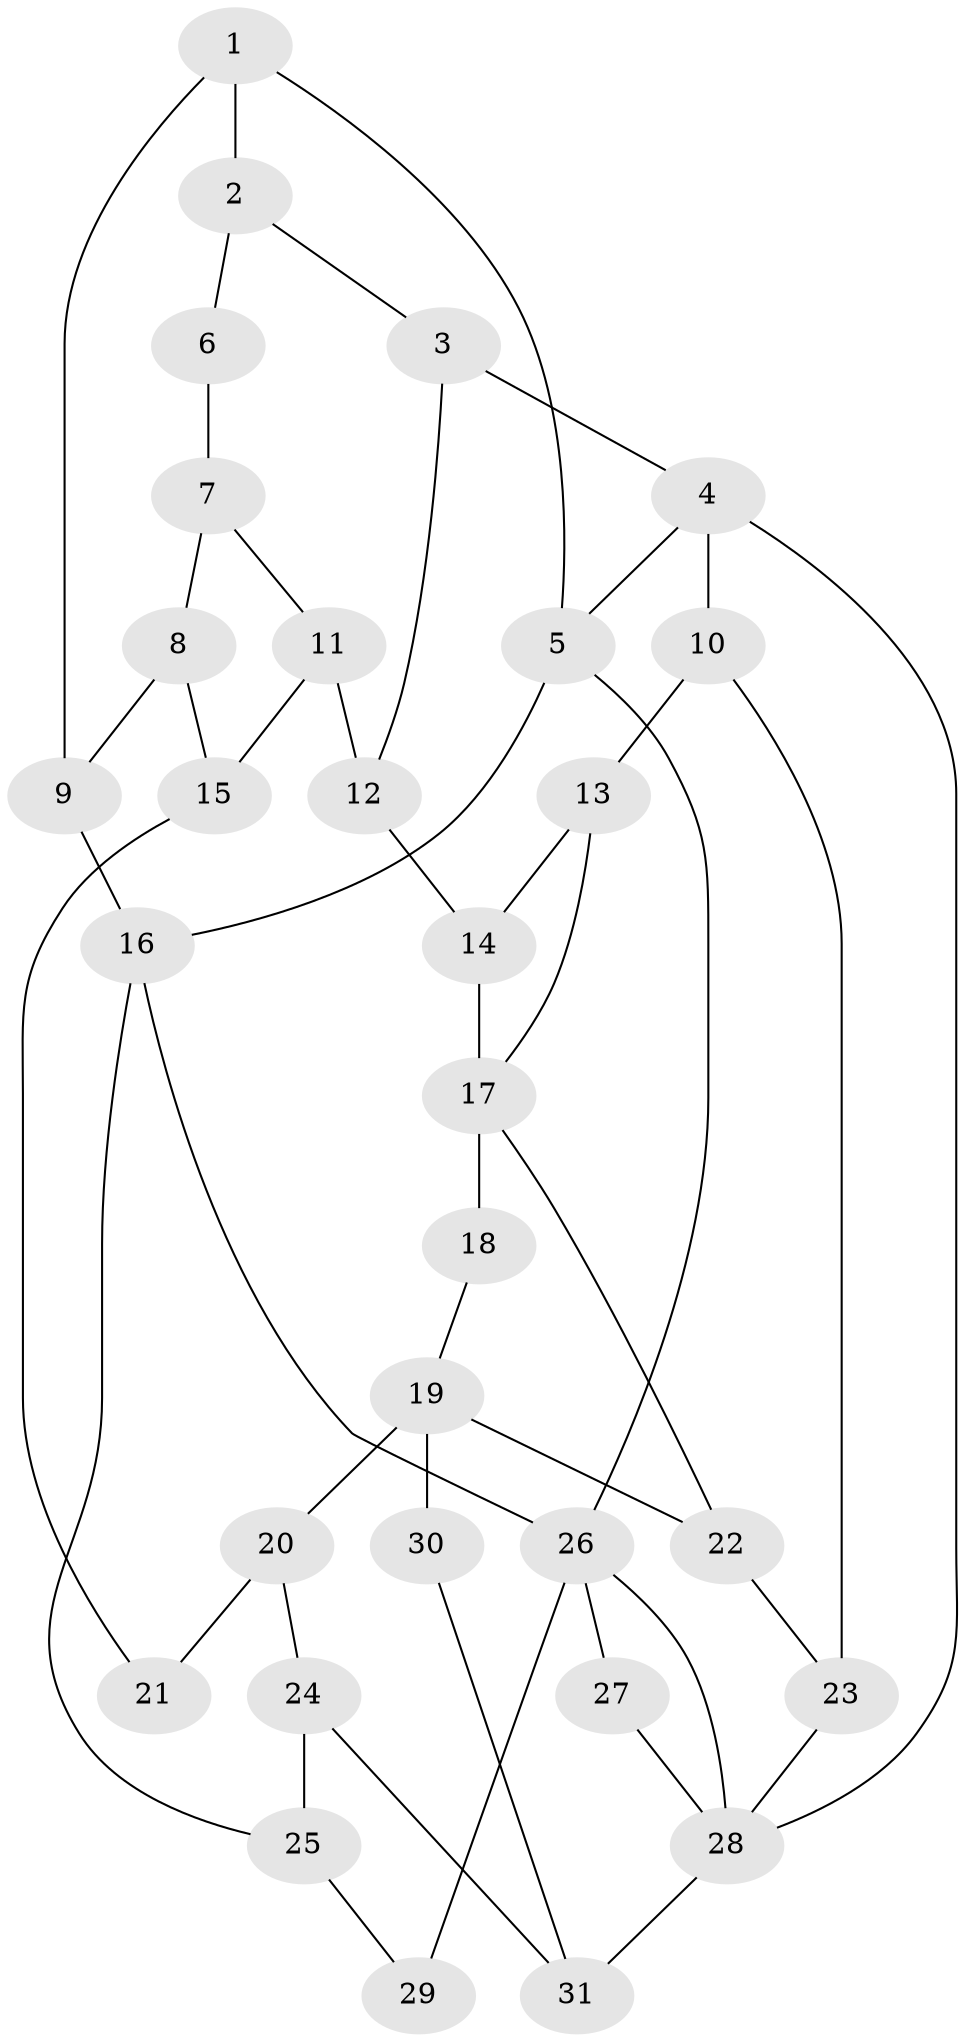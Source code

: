 // original degree distribution, {3: 0.03225806451612903, 4: 0.25806451612903225, 5: 0.4838709677419355, 6: 0.22580645161290322}
// Generated by graph-tools (version 1.1) at 2025/38/03/09/25 02:38:50]
// undirected, 31 vertices, 48 edges
graph export_dot {
graph [start="1"]
  node [color=gray90,style=filled];
  1;
  2;
  3;
  4;
  5;
  6;
  7;
  8;
  9;
  10;
  11;
  12;
  13;
  14;
  15;
  16;
  17;
  18;
  19;
  20;
  21;
  22;
  23;
  24;
  25;
  26;
  27;
  28;
  29;
  30;
  31;
  1 -- 2 [weight=1.0];
  1 -- 5 [weight=1.0];
  1 -- 9 [weight=1.0];
  2 -- 3 [weight=1.0];
  2 -- 6 [weight=1.0];
  3 -- 4 [weight=1.0];
  3 -- 12 [weight=1.0];
  4 -- 5 [weight=1.0];
  4 -- 10 [weight=2.0];
  4 -- 28 [weight=1.0];
  5 -- 16 [weight=1.0];
  5 -- 26 [weight=1.0];
  6 -- 7 [weight=2.0];
  7 -- 8 [weight=2.0];
  7 -- 11 [weight=1.0];
  8 -- 9 [weight=2.0];
  8 -- 15 [weight=2.0];
  9 -- 16 [weight=2.0];
  10 -- 13 [weight=1.0];
  10 -- 23 [weight=1.0];
  11 -- 12 [weight=1.0];
  11 -- 15 [weight=1.0];
  12 -- 14 [weight=1.0];
  13 -- 14 [weight=1.0];
  13 -- 17 [weight=1.0];
  14 -- 17 [weight=2.0];
  15 -- 21 [weight=2.0];
  16 -- 25 [weight=1.0];
  16 -- 26 [weight=1.0];
  17 -- 18 [weight=2.0];
  17 -- 22 [weight=1.0];
  18 -- 19 [weight=1.0];
  19 -- 20 [weight=2.0];
  19 -- 22 [weight=1.0];
  19 -- 30 [weight=2.0];
  20 -- 21 [weight=2.0];
  20 -- 24 [weight=1.0];
  22 -- 23 [weight=1.0];
  23 -- 28 [weight=2.0];
  24 -- 25 [weight=1.0];
  24 -- 31 [weight=1.0];
  25 -- 29 [weight=1.0];
  26 -- 27 [weight=1.0];
  26 -- 28 [weight=1.0];
  26 -- 29 [weight=2.0];
  27 -- 28 [weight=2.0];
  28 -- 31 [weight=1.0];
  30 -- 31 [weight=1.0];
}
